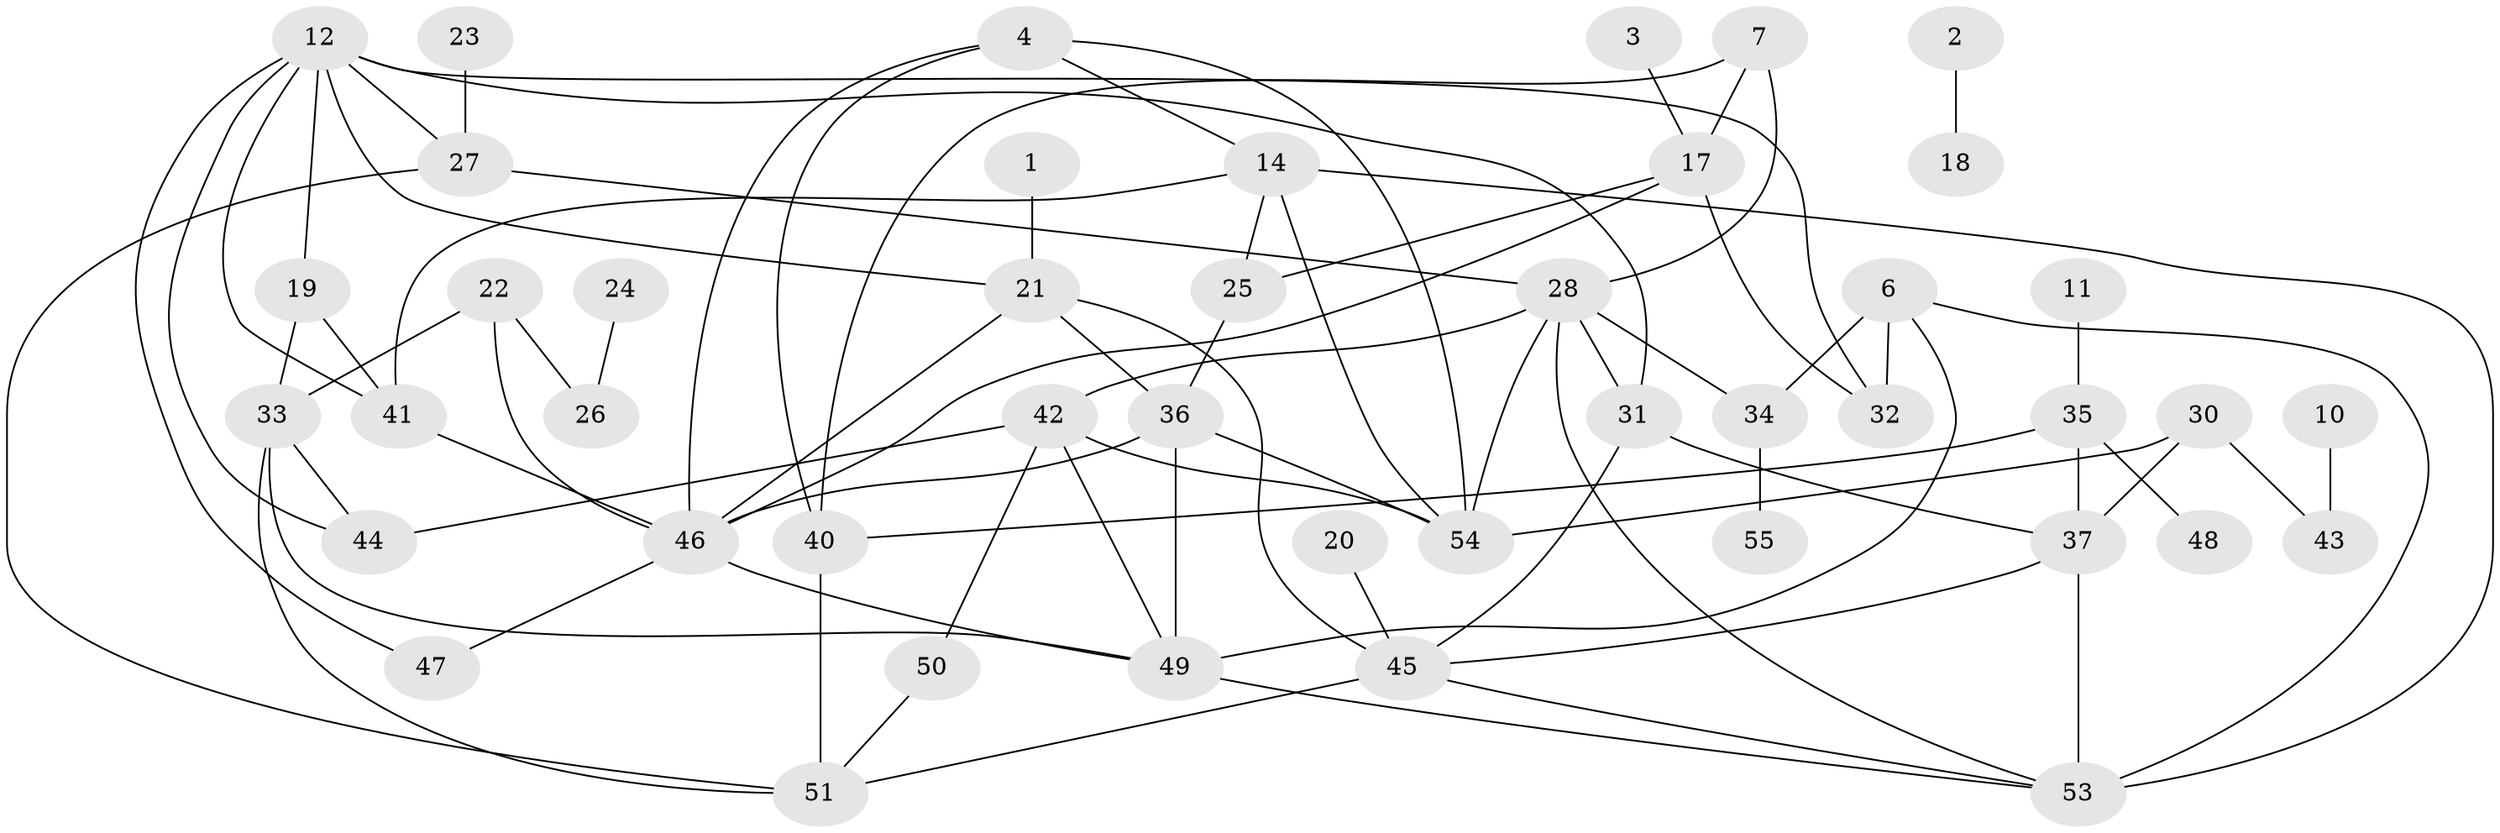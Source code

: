 // original degree distribution, {2: 0.18888888888888888, 1: 0.2111111111111111, 3: 0.2222222222222222, 4: 0.15555555555555556, 5: 0.1111111111111111, 0: 0.07777777777777778, 7: 0.03333333333333333}
// Generated by graph-tools (version 1.1) at 2025/35/03/04/25 23:35:57]
// undirected, 45 vertices, 79 edges
graph export_dot {
  node [color=gray90,style=filled];
  1;
  2;
  3;
  4;
  6;
  7;
  10;
  11;
  12;
  14;
  17;
  18;
  19;
  20;
  21;
  22;
  23;
  24;
  25;
  26;
  27;
  28;
  30;
  31;
  32;
  33;
  34;
  35;
  36;
  37;
  40;
  41;
  42;
  43;
  44;
  45;
  46;
  47;
  48;
  49;
  50;
  51;
  53;
  54;
  55;
  1 -- 21 [weight=1.0];
  2 -- 18 [weight=1.0];
  3 -- 17 [weight=1.0];
  4 -- 14 [weight=1.0];
  4 -- 40 [weight=1.0];
  4 -- 46 [weight=1.0];
  4 -- 54 [weight=1.0];
  6 -- 32 [weight=2.0];
  6 -- 34 [weight=1.0];
  6 -- 49 [weight=1.0];
  6 -- 53 [weight=1.0];
  7 -- 17 [weight=1.0];
  7 -- 28 [weight=1.0];
  7 -- 40 [weight=1.0];
  10 -- 43 [weight=1.0];
  11 -- 35 [weight=1.0];
  12 -- 19 [weight=1.0];
  12 -- 21 [weight=1.0];
  12 -- 27 [weight=1.0];
  12 -- 31 [weight=1.0];
  12 -- 32 [weight=1.0];
  12 -- 41 [weight=1.0];
  12 -- 44 [weight=1.0];
  12 -- 47 [weight=1.0];
  14 -- 25 [weight=1.0];
  14 -- 41 [weight=1.0];
  14 -- 53 [weight=1.0];
  14 -- 54 [weight=2.0];
  17 -- 25 [weight=1.0];
  17 -- 32 [weight=1.0];
  17 -- 46 [weight=1.0];
  19 -- 33 [weight=3.0];
  19 -- 41 [weight=1.0];
  20 -- 45 [weight=1.0];
  21 -- 36 [weight=1.0];
  21 -- 45 [weight=1.0];
  21 -- 46 [weight=1.0];
  22 -- 26 [weight=1.0];
  22 -- 33 [weight=1.0];
  22 -- 46 [weight=1.0];
  23 -- 27 [weight=1.0];
  24 -- 26 [weight=1.0];
  25 -- 36 [weight=1.0];
  27 -- 28 [weight=1.0];
  27 -- 51 [weight=1.0];
  28 -- 31 [weight=1.0];
  28 -- 34 [weight=1.0];
  28 -- 42 [weight=1.0];
  28 -- 53 [weight=1.0];
  28 -- 54 [weight=1.0];
  30 -- 37 [weight=1.0];
  30 -- 43 [weight=1.0];
  30 -- 54 [weight=1.0];
  31 -- 37 [weight=1.0];
  31 -- 45 [weight=1.0];
  33 -- 44 [weight=1.0];
  33 -- 49 [weight=1.0];
  33 -- 51 [weight=1.0];
  34 -- 55 [weight=1.0];
  35 -- 37 [weight=1.0];
  35 -- 40 [weight=1.0];
  35 -- 48 [weight=1.0];
  36 -- 46 [weight=1.0];
  36 -- 49 [weight=2.0];
  36 -- 54 [weight=1.0];
  37 -- 45 [weight=1.0];
  37 -- 53 [weight=2.0];
  40 -- 51 [weight=1.0];
  41 -- 46 [weight=1.0];
  42 -- 44 [weight=1.0];
  42 -- 49 [weight=1.0];
  42 -- 50 [weight=1.0];
  42 -- 54 [weight=1.0];
  45 -- 51 [weight=1.0];
  45 -- 53 [weight=1.0];
  46 -- 47 [weight=1.0];
  46 -- 49 [weight=1.0];
  49 -- 53 [weight=1.0];
  50 -- 51 [weight=1.0];
}
